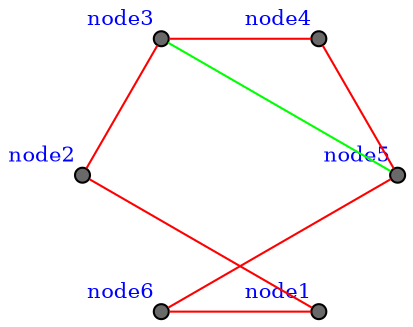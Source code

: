 graph G4 {
  layout=circo splines=true;
	node [fillcolor=dimgray,
		fontcolor=blue,
		fontsize=10,
		label="\N",
		shape=point,
		style=filled,
		width=0.1
		nlp="-9.0,9.0"
	];
	edge [color=red];
	node1	 [xlabel=node1 ];
	node2	 [xlabel=node2 ];
	node3	 [xlabel=node3 ];
	node4	 [xlabel=node4 ];
	node5	 [xlabel=node5 ];
	node6	 [xlabel=node6 ];
	node1 -- node2
	node3 -- node2
	node3 -- node4
	node5 -- node4
	node5 -- node6
	node1 -- node6
	node3 -- node5	 [color=green];
}
